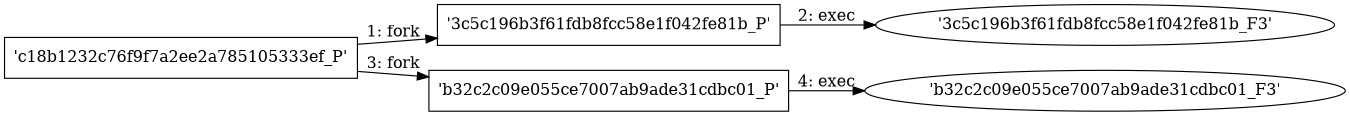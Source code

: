 digraph "D:\Learning\Paper\apt\基于CTI的攻击预警\Dataset\攻击图\ASGfromALLCTI\Developing connected security solutions.dot" {
rankdir="LR"
size="9"
fixedsize="false"
splines="true"
nodesep=0.3
ranksep=0
fontsize=10
overlap="scalexy"
engine= "neato"
	"'c18b1232c76f9f7a2ee2a785105333ef_P'" [node_type=Process shape=box]
	"'3c5c196b3f61fdb8fcc58e1f042fe81b_P'" [node_type=Process shape=box]
	"'c18b1232c76f9f7a2ee2a785105333ef_P'" -> "'3c5c196b3f61fdb8fcc58e1f042fe81b_P'" [label="1: fork"]
	"'3c5c196b3f61fdb8fcc58e1f042fe81b_P'" [node_type=Process shape=box]
	"'3c5c196b3f61fdb8fcc58e1f042fe81b_F3'" [node_type=File shape=ellipse]
	"'3c5c196b3f61fdb8fcc58e1f042fe81b_P'" -> "'3c5c196b3f61fdb8fcc58e1f042fe81b_F3'" [label="2: exec"]
	"'c18b1232c76f9f7a2ee2a785105333ef_P'" [node_type=Process shape=box]
	"'b32c2c09e055ce7007ab9ade31cdbc01_P'" [node_type=Process shape=box]
	"'c18b1232c76f9f7a2ee2a785105333ef_P'" -> "'b32c2c09e055ce7007ab9ade31cdbc01_P'" [label="3: fork"]
	"'b32c2c09e055ce7007ab9ade31cdbc01_P'" [node_type=Process shape=box]
	"'b32c2c09e055ce7007ab9ade31cdbc01_F3'" [node_type=File shape=ellipse]
	"'b32c2c09e055ce7007ab9ade31cdbc01_P'" -> "'b32c2c09e055ce7007ab9ade31cdbc01_F3'" [label="4: exec"]
}
